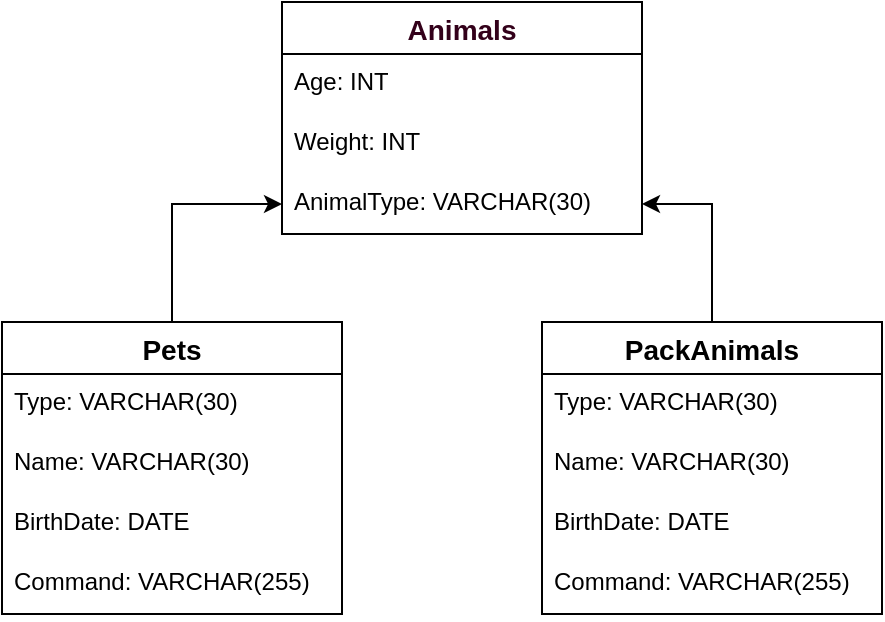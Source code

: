 <mxfile version="25.0.3">
  <diagram name="Страница — 1" id="e56_tDvbDJAxPdFa5W4l">
    <mxGraphModel dx="1107" dy="1676" grid="1" gridSize="10" guides="1" tooltips="1" connect="1" arrows="1" fold="1" page="1" pageScale="1" pageWidth="827" pageHeight="1169" background="#FFFFFF" math="0" shadow="0">
      <root>
        <mxCell id="0" />
        <mxCell id="1" parent="0" />
        <mxCell id="UpRGHxwKaXdc_TJSBakS-1" value="Animals" style="swimlane;fontStyle=1;childLayout=stackLayout;horizontal=1;startSize=26;horizontalStack=0;resizeParent=1;resizeParentMax=0;resizeLast=0;collapsible=1;marginBottom=0;align=center;fontSize=14;fontColor=#33001A;" parent="1" vertex="1">
          <mxGeometry x="730" y="-40" width="180" height="116" as="geometry">
            <mxRectangle x="320" width="90" height="30" as="alternateBounds" />
          </mxGeometry>
        </mxCell>
        <mxCell id="UpRGHxwKaXdc_TJSBakS-2" value="Age: INT" style="text;strokeColor=none;fillColor=none;spacingLeft=4;spacingRight=4;overflow=hidden;rotatable=0;points=[[0,0.5],[1,0.5]];portConstraint=eastwest;fontSize=12;whiteSpace=wrap;html=1;" parent="UpRGHxwKaXdc_TJSBakS-1" vertex="1">
          <mxGeometry y="26" width="180" height="30" as="geometry" />
        </mxCell>
        <mxCell id="UpRGHxwKaXdc_TJSBakS-3" value="Weight: INT" style="text;strokeColor=none;fillColor=none;spacingLeft=4;spacingRight=4;overflow=hidden;rotatable=0;points=[[0,0.5],[1,0.5]];portConstraint=eastwest;fontSize=12;whiteSpace=wrap;html=1;" parent="UpRGHxwKaXdc_TJSBakS-1" vertex="1">
          <mxGeometry y="56" width="180" height="30" as="geometry" />
        </mxCell>
        <mxCell id="UpRGHxwKaXdc_TJSBakS-4" value="AnimalType: VARCHAR(30)" style="text;strokeColor=none;fillColor=none;spacingLeft=4;spacingRight=4;overflow=hidden;rotatable=0;points=[[0,0.5],[1,0.5]];portConstraint=eastwest;fontSize=12;whiteSpace=wrap;html=1;" parent="UpRGHxwKaXdc_TJSBakS-1" vertex="1">
          <mxGeometry y="86" width="180" height="30" as="geometry" />
        </mxCell>
        <mxCell id="UpRGHxwKaXdc_TJSBakS-18" style="edgeStyle=orthogonalEdgeStyle;rounded=0;orthogonalLoop=1;jettySize=auto;html=1;entryX=0;entryY=0.5;entryDx=0;entryDy=0;" parent="1" source="UpRGHxwKaXdc_TJSBakS-5" target="UpRGHxwKaXdc_TJSBakS-4" edge="1">
          <mxGeometry relative="1" as="geometry" />
        </mxCell>
        <mxCell id="UpRGHxwKaXdc_TJSBakS-5" value="Pets" style="swimlane;fontStyle=1;childLayout=stackLayout;horizontal=1;startSize=26;horizontalStack=0;resizeParent=1;resizeParentMax=0;resizeLast=0;collapsible=1;marginBottom=0;align=center;fontSize=14;" parent="1" vertex="1">
          <mxGeometry x="590" y="120" width="170" height="146" as="geometry">
            <mxRectangle x="320" width="90" height="30" as="alternateBounds" />
          </mxGeometry>
        </mxCell>
        <mxCell id="UpRGHxwKaXdc_TJSBakS-6" value="Type: VARCHAR(30)" style="text;strokeColor=none;fillColor=none;spacingLeft=4;spacingRight=4;overflow=hidden;rotatable=0;points=[[0,0.5],[1,0.5]];portConstraint=eastwest;fontSize=12;whiteSpace=wrap;html=1;" parent="UpRGHxwKaXdc_TJSBakS-5" vertex="1">
          <mxGeometry y="26" width="170" height="30" as="geometry" />
        </mxCell>
        <mxCell id="UpRGHxwKaXdc_TJSBakS-7" value="Name: VARCHAR(30)" style="text;strokeColor=none;fillColor=none;spacingLeft=4;spacingRight=4;overflow=hidden;rotatable=0;points=[[0,0.5],[1,0.5]];portConstraint=eastwest;fontSize=12;whiteSpace=wrap;html=1;" parent="UpRGHxwKaXdc_TJSBakS-5" vertex="1">
          <mxGeometry y="56" width="170" height="30" as="geometry" />
        </mxCell>
        <mxCell id="UpRGHxwKaXdc_TJSBakS-11" value="BirthDate: DATE" style="text;strokeColor=none;fillColor=none;spacingLeft=4;spacingRight=4;overflow=hidden;rotatable=0;points=[[0,0.5],[1,0.5]];portConstraint=eastwest;fontSize=12;whiteSpace=wrap;html=1;" parent="UpRGHxwKaXdc_TJSBakS-5" vertex="1">
          <mxGeometry y="86" width="170" height="30" as="geometry" />
        </mxCell>
        <mxCell id="UpRGHxwKaXdc_TJSBakS-12" value="Command: VARCHAR(255)" style="text;strokeColor=none;fillColor=none;spacingLeft=4;spacingRight=4;overflow=hidden;rotatable=0;points=[[0,0.5],[1,0.5]];portConstraint=eastwest;fontSize=12;whiteSpace=wrap;html=1;" parent="UpRGHxwKaXdc_TJSBakS-5" vertex="1">
          <mxGeometry y="116" width="170" height="30" as="geometry" />
        </mxCell>
        <mxCell id="UpRGHxwKaXdc_TJSBakS-19" style="edgeStyle=orthogonalEdgeStyle;rounded=0;orthogonalLoop=1;jettySize=auto;html=1;entryX=1;entryY=0.5;entryDx=0;entryDy=0;" parent="1" source="UpRGHxwKaXdc_TJSBakS-13" target="UpRGHxwKaXdc_TJSBakS-4" edge="1">
          <mxGeometry relative="1" as="geometry" />
        </mxCell>
        <mxCell id="UpRGHxwKaXdc_TJSBakS-13" value="PackAnimals" style="swimlane;fontStyle=1;childLayout=stackLayout;horizontal=1;startSize=26;horizontalStack=0;resizeParent=1;resizeParentMax=0;resizeLast=0;collapsible=1;marginBottom=0;align=center;fontSize=14;" parent="1" vertex="1">
          <mxGeometry x="860" y="120" width="170" height="146" as="geometry">
            <mxRectangle x="320" width="90" height="30" as="alternateBounds" />
          </mxGeometry>
        </mxCell>
        <mxCell id="UpRGHxwKaXdc_TJSBakS-14" value="Type: VARCHAR(30)" style="text;strokeColor=none;fillColor=none;spacingLeft=4;spacingRight=4;overflow=hidden;rotatable=0;points=[[0,0.5],[1,0.5]];portConstraint=eastwest;fontSize=12;whiteSpace=wrap;html=1;" parent="UpRGHxwKaXdc_TJSBakS-13" vertex="1">
          <mxGeometry y="26" width="170" height="30" as="geometry" />
        </mxCell>
        <mxCell id="UpRGHxwKaXdc_TJSBakS-15" value="Name: VARCHAR(30)" style="text;strokeColor=none;fillColor=none;spacingLeft=4;spacingRight=4;overflow=hidden;rotatable=0;points=[[0,0.5],[1,0.5]];portConstraint=eastwest;fontSize=12;whiteSpace=wrap;html=1;" parent="UpRGHxwKaXdc_TJSBakS-13" vertex="1">
          <mxGeometry y="56" width="170" height="30" as="geometry" />
        </mxCell>
        <mxCell id="UpRGHxwKaXdc_TJSBakS-16" value="BirthDate: DATE" style="text;strokeColor=none;fillColor=none;spacingLeft=4;spacingRight=4;overflow=hidden;rotatable=0;points=[[0,0.5],[1,0.5]];portConstraint=eastwest;fontSize=12;whiteSpace=wrap;html=1;" parent="UpRGHxwKaXdc_TJSBakS-13" vertex="1">
          <mxGeometry y="86" width="170" height="30" as="geometry" />
        </mxCell>
        <mxCell id="UpRGHxwKaXdc_TJSBakS-17" value="Command: VARCHAR(255)" style="text;strokeColor=none;fillColor=none;spacingLeft=4;spacingRight=4;overflow=hidden;rotatable=0;points=[[0,0.5],[1,0.5]];portConstraint=eastwest;fontSize=12;whiteSpace=wrap;html=1;" parent="UpRGHxwKaXdc_TJSBakS-13" vertex="1">
          <mxGeometry y="116" width="170" height="30" as="geometry" />
        </mxCell>
      </root>
    </mxGraphModel>
  </diagram>
</mxfile>
